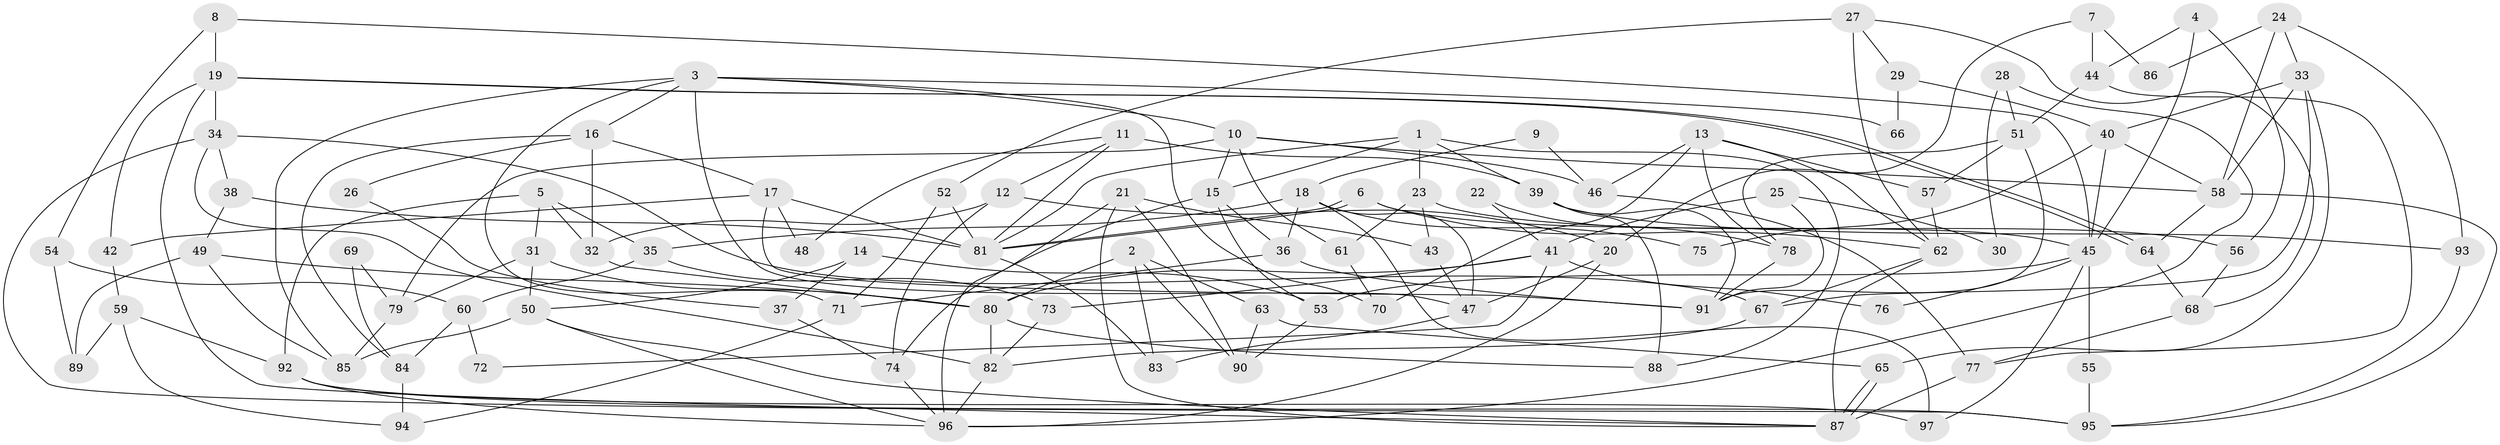 // Generated by graph-tools (version 1.1) at 2025/50/03/09/25 03:50:02]
// undirected, 97 vertices, 194 edges
graph export_dot {
graph [start="1"]
  node [color=gray90,style=filled];
  1;
  2;
  3;
  4;
  5;
  6;
  7;
  8;
  9;
  10;
  11;
  12;
  13;
  14;
  15;
  16;
  17;
  18;
  19;
  20;
  21;
  22;
  23;
  24;
  25;
  26;
  27;
  28;
  29;
  30;
  31;
  32;
  33;
  34;
  35;
  36;
  37;
  38;
  39;
  40;
  41;
  42;
  43;
  44;
  45;
  46;
  47;
  48;
  49;
  50;
  51;
  52;
  53;
  54;
  55;
  56;
  57;
  58;
  59;
  60;
  61;
  62;
  63;
  64;
  65;
  66;
  67;
  68;
  69;
  70;
  71;
  72;
  73;
  74;
  75;
  76;
  77;
  78;
  79;
  80;
  81;
  82;
  83;
  84;
  85;
  86;
  87;
  88;
  89;
  90;
  91;
  92;
  93;
  94;
  95;
  96;
  97;
  1 -- 81;
  1 -- 39;
  1 -- 15;
  1 -- 23;
  1 -- 88;
  2 -- 83;
  2 -- 90;
  2 -- 63;
  2 -- 80;
  3 -- 85;
  3 -- 70;
  3 -- 10;
  3 -- 16;
  3 -- 47;
  3 -- 66;
  3 -- 71;
  4 -- 45;
  4 -- 56;
  4 -- 44;
  5 -- 92;
  5 -- 32;
  5 -- 31;
  5 -- 35;
  6 -- 81;
  6 -- 81;
  6 -- 45;
  6 -- 62;
  7 -- 20;
  7 -- 44;
  7 -- 86;
  8 -- 45;
  8 -- 19;
  8 -- 54;
  9 -- 18;
  9 -- 46;
  10 -- 79;
  10 -- 15;
  10 -- 46;
  10 -- 58;
  10 -- 61;
  11 -- 81;
  11 -- 39;
  11 -- 12;
  11 -- 48;
  12 -- 32;
  12 -- 20;
  12 -- 74;
  13 -- 46;
  13 -- 62;
  13 -- 57;
  13 -- 70;
  13 -- 78;
  14 -- 53;
  14 -- 50;
  14 -- 37;
  15 -- 36;
  15 -- 53;
  15 -- 74;
  16 -- 17;
  16 -- 26;
  16 -- 32;
  16 -- 84;
  17 -- 91;
  17 -- 42;
  17 -- 48;
  17 -- 81;
  18 -- 36;
  18 -- 47;
  18 -- 35;
  18 -- 75;
  18 -- 97;
  19 -- 64;
  19 -- 64;
  19 -- 87;
  19 -- 34;
  19 -- 42;
  20 -- 96;
  20 -- 47;
  21 -- 87;
  21 -- 96;
  21 -- 43;
  21 -- 90;
  22 -- 78;
  22 -- 41;
  23 -- 43;
  23 -- 56;
  23 -- 61;
  24 -- 93;
  24 -- 33;
  24 -- 58;
  24 -- 86;
  25 -- 41;
  25 -- 91;
  25 -- 30;
  26 -- 37;
  27 -- 62;
  27 -- 68;
  27 -- 29;
  27 -- 52;
  28 -- 96;
  28 -- 51;
  28 -- 30;
  29 -- 40;
  29 -- 66;
  31 -- 80;
  31 -- 50;
  31 -- 79;
  32 -- 80;
  33 -- 58;
  33 -- 40;
  33 -- 65;
  33 -- 67;
  34 -- 67;
  34 -- 38;
  34 -- 82;
  34 -- 95;
  35 -- 60;
  35 -- 73;
  36 -- 71;
  36 -- 91;
  37 -- 74;
  38 -- 81;
  38 -- 49;
  39 -- 91;
  39 -- 88;
  39 -- 93;
  40 -- 58;
  40 -- 45;
  40 -- 75;
  41 -- 73;
  41 -- 80;
  41 -- 72;
  41 -- 76;
  42 -- 59;
  43 -- 47;
  44 -- 51;
  44 -- 77;
  45 -- 97;
  45 -- 53;
  45 -- 55;
  45 -- 76;
  46 -- 77;
  47 -- 83;
  49 -- 80;
  49 -- 85;
  49 -- 89;
  50 -- 87;
  50 -- 85;
  50 -- 96;
  51 -- 91;
  51 -- 57;
  51 -- 78;
  52 -- 81;
  52 -- 71;
  53 -- 90;
  54 -- 89;
  54 -- 60;
  55 -- 95;
  56 -- 68;
  57 -- 62;
  58 -- 64;
  58 -- 95;
  59 -- 94;
  59 -- 92;
  59 -- 89;
  60 -- 72;
  60 -- 84;
  61 -- 70;
  62 -- 67;
  62 -- 87;
  63 -- 65;
  63 -- 90;
  64 -- 68;
  65 -- 87;
  65 -- 87;
  67 -- 82;
  68 -- 77;
  69 -- 79;
  69 -- 84;
  71 -- 94;
  73 -- 82;
  74 -- 96;
  77 -- 87;
  78 -- 91;
  79 -- 85;
  80 -- 82;
  80 -- 88;
  81 -- 83;
  82 -- 96;
  84 -- 94;
  92 -- 96;
  92 -- 95;
  92 -- 97;
  93 -- 95;
}
